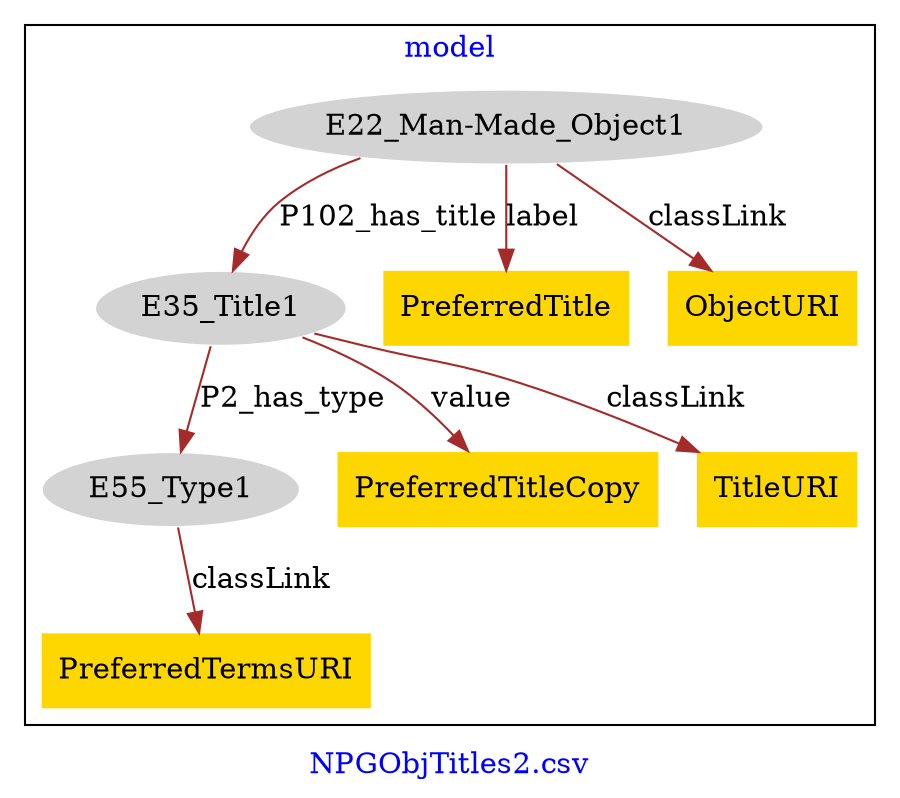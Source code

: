 digraph n0 {
fontcolor="blue"
remincross="true"
label="NPGObjTitles2.csv"
subgraph cluster {
label="model"
n2[style="filled",color="white",fillcolor="lightgray",label="E22_Man-Made_Object1"];
n3[style="filled",color="white",fillcolor="lightgray",label="E35_Title1"];
n4[style="filled",color="white",fillcolor="lightgray",label="E55_Type1"];
n5[shape="plaintext",style="filled",fillcolor="gold",label="PreferredTitle"];
n6[shape="plaintext",style="filled",fillcolor="gold",label="PreferredTitleCopy"];
n7[shape="plaintext",style="filled",fillcolor="gold",label="ObjectURI"];
n8[shape="plaintext",style="filled",fillcolor="gold",label="PreferredTermsURI"];
n9[shape="plaintext",style="filled",fillcolor="gold",label="TitleURI"];
}
n2 -> n3[color="brown",fontcolor="black",label="P102_has_title"]
n3 -> n4[color="brown",fontcolor="black",label="P2_has_type"]
n2 -> n5[color="brown",fontcolor="black",label="label"]
n3 -> n6[color="brown",fontcolor="black",label="value"]
n2 -> n7[color="brown",fontcolor="black",label="classLink"]
n4 -> n8[color="brown",fontcolor="black",label="classLink"]
n3 -> n9[color="brown",fontcolor="black",label="classLink"]
}
